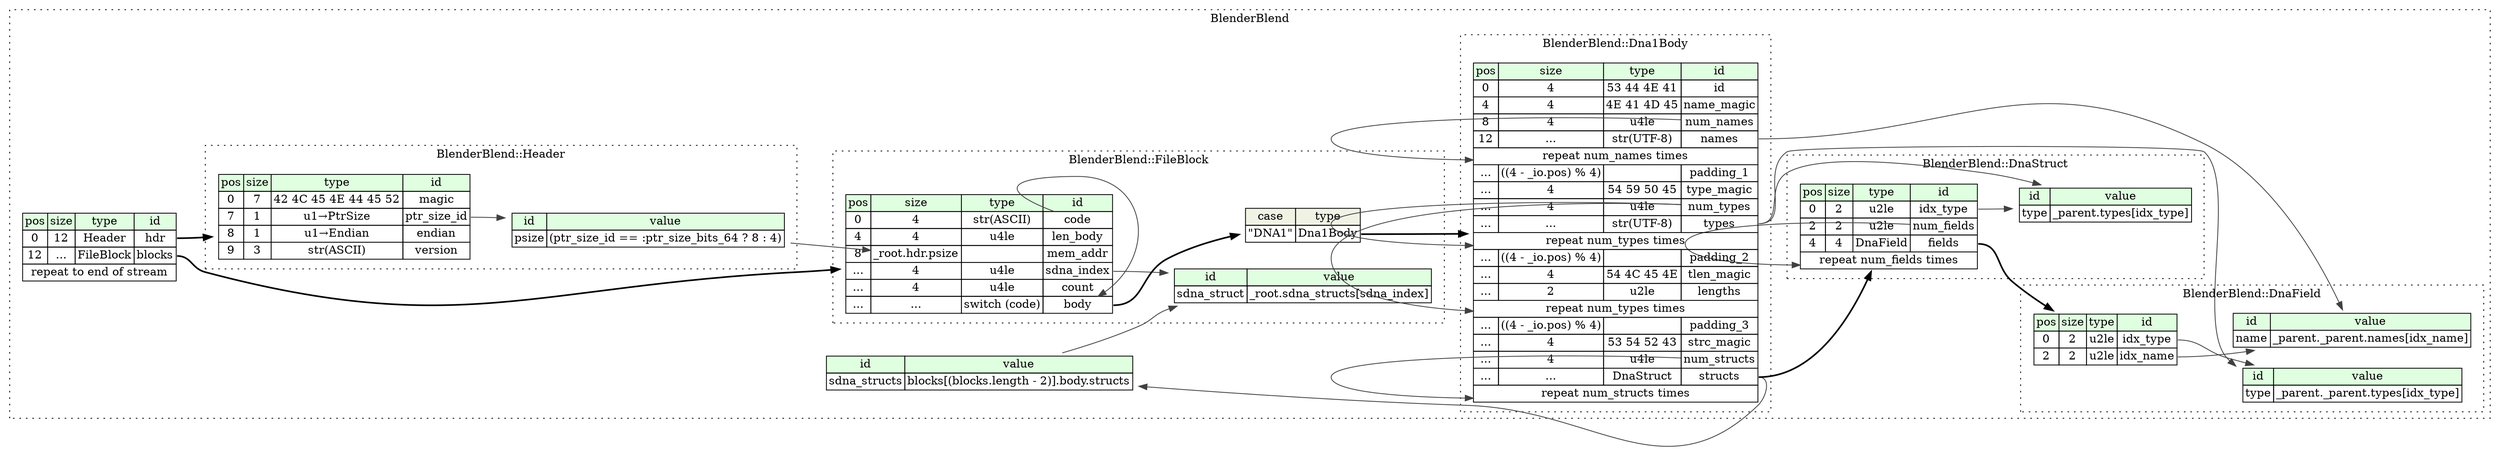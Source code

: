 digraph {
	rankdir=LR;
	node [shape=plaintext];
	subgraph cluster__blender_blend {
		label="BlenderBlend";
		graph[style=dotted];

		blender_blend__seq [label=<<TABLE BORDER="0" CELLBORDER="1" CELLSPACING="0">
			<TR><TD BGCOLOR="#E0FFE0">pos</TD><TD BGCOLOR="#E0FFE0">size</TD><TD BGCOLOR="#E0FFE0">type</TD><TD BGCOLOR="#E0FFE0">id</TD></TR>
			<TR><TD PORT="hdr_pos">0</TD><TD PORT="hdr_size">12</TD><TD>Header</TD><TD PORT="hdr_type">hdr</TD></TR>
			<TR><TD PORT="blocks_pos">12</TD><TD PORT="blocks_size">...</TD><TD>FileBlock</TD><TD PORT="blocks_type">blocks</TD></TR>
			<TR><TD COLSPAN="4" PORT="blocks__repeat">repeat to end of stream</TD></TR>
		</TABLE>>];
		blender_blend__inst__sdna_structs [label=<<TABLE BORDER="0" CELLBORDER="1" CELLSPACING="0">
			<TR><TD BGCOLOR="#E0FFE0">id</TD><TD BGCOLOR="#E0FFE0">value</TD></TR>
			<TR><TD>sdna_structs</TD><TD>blocks[(blocks.length - 2)].body.structs</TD></TR>
		</TABLE>>];
		subgraph cluster__dna_struct {
			label="BlenderBlend::DnaStruct";
			graph[style=dotted];

			dna_struct__seq [label=<<TABLE BORDER="0" CELLBORDER="1" CELLSPACING="0">
				<TR><TD BGCOLOR="#E0FFE0">pos</TD><TD BGCOLOR="#E0FFE0">size</TD><TD BGCOLOR="#E0FFE0">type</TD><TD BGCOLOR="#E0FFE0">id</TD></TR>
				<TR><TD PORT="idx_type_pos">0</TD><TD PORT="idx_type_size">2</TD><TD>u2le</TD><TD PORT="idx_type_type">idx_type</TD></TR>
				<TR><TD PORT="num_fields_pos">2</TD><TD PORT="num_fields_size">2</TD><TD>u2le</TD><TD PORT="num_fields_type">num_fields</TD></TR>
				<TR><TD PORT="fields_pos">4</TD><TD PORT="fields_size">4</TD><TD>DnaField</TD><TD PORT="fields_type">fields</TD></TR>
				<TR><TD COLSPAN="4" PORT="fields__repeat">repeat num_fields times</TD></TR>
			</TABLE>>];
			dna_struct__inst__type [label=<<TABLE BORDER="0" CELLBORDER="1" CELLSPACING="0">
				<TR><TD BGCOLOR="#E0FFE0">id</TD><TD BGCOLOR="#E0FFE0">value</TD></TR>
				<TR><TD>type</TD><TD>_parent.types[idx_type]</TD></TR>
			</TABLE>>];
		}
		subgraph cluster__file_block {
			label="BlenderBlend::FileBlock";
			graph[style=dotted];

			file_block__seq [label=<<TABLE BORDER="0" CELLBORDER="1" CELLSPACING="0">
				<TR><TD BGCOLOR="#E0FFE0">pos</TD><TD BGCOLOR="#E0FFE0">size</TD><TD BGCOLOR="#E0FFE0">type</TD><TD BGCOLOR="#E0FFE0">id</TD></TR>
				<TR><TD PORT="code_pos">0</TD><TD PORT="code_size">4</TD><TD>str(ASCII)</TD><TD PORT="code_type">code</TD></TR>
				<TR><TD PORT="len_body_pos">4</TD><TD PORT="len_body_size">4</TD><TD>u4le</TD><TD PORT="len_body_type">len_body</TD></TR>
				<TR><TD PORT="mem_addr_pos">8</TD><TD PORT="mem_addr_size">_root.hdr.psize</TD><TD></TD><TD PORT="mem_addr_type">mem_addr</TD></TR>
				<TR><TD PORT="sdna_index_pos">...</TD><TD PORT="sdna_index_size">4</TD><TD>u4le</TD><TD PORT="sdna_index_type">sdna_index</TD></TR>
				<TR><TD PORT="count_pos">...</TD><TD PORT="count_size">4</TD><TD>u4le</TD><TD PORT="count_type">count</TD></TR>
				<TR><TD PORT="body_pos">...</TD><TD PORT="body_size">...</TD><TD>switch (code)</TD><TD PORT="body_type">body</TD></TR>
			</TABLE>>];
			file_block__inst__sdna_struct [label=<<TABLE BORDER="0" CELLBORDER="1" CELLSPACING="0">
				<TR><TD BGCOLOR="#E0FFE0">id</TD><TD BGCOLOR="#E0FFE0">value</TD></TR>
				<TR><TD>sdna_struct</TD><TD>_root.sdna_structs[sdna_index]</TD></TR>
			</TABLE>>];
file_block__seq_body_switch [label=<<TABLE BORDER="0" CELLBORDER="1" CELLSPACING="0">
	<TR><TD BGCOLOR="#F0F2E4">case</TD><TD BGCOLOR="#F0F2E4">type</TD></TR>
	<TR><TD>&quot;DNA1&quot;</TD><TD PORT="case0">Dna1Body</TD></TR>
</TABLE>>];
		}
		subgraph cluster__dna1_body {
			label="BlenderBlend::Dna1Body";
			graph[style=dotted];

			dna1_body__seq [label=<<TABLE BORDER="0" CELLBORDER="1" CELLSPACING="0">
				<TR><TD BGCOLOR="#E0FFE0">pos</TD><TD BGCOLOR="#E0FFE0">size</TD><TD BGCOLOR="#E0FFE0">type</TD><TD BGCOLOR="#E0FFE0">id</TD></TR>
				<TR><TD PORT="id_pos">0</TD><TD PORT="id_size">4</TD><TD>53 44 4E 41</TD><TD PORT="id_type">id</TD></TR>
				<TR><TD PORT="name_magic_pos">4</TD><TD PORT="name_magic_size">4</TD><TD>4E 41 4D 45</TD><TD PORT="name_magic_type">name_magic</TD></TR>
				<TR><TD PORT="num_names_pos">8</TD><TD PORT="num_names_size">4</TD><TD>u4le</TD><TD PORT="num_names_type">num_names</TD></TR>
				<TR><TD PORT="names_pos">12</TD><TD PORT="names_size">...</TD><TD>str(UTF-8)</TD><TD PORT="names_type">names</TD></TR>
				<TR><TD COLSPAN="4" PORT="names__repeat">repeat num_names times</TD></TR>
				<TR><TD PORT="padding_1_pos">...</TD><TD PORT="padding_1_size">((4 - _io.pos) % 4)</TD><TD></TD><TD PORT="padding_1_type">padding_1</TD></TR>
				<TR><TD PORT="type_magic_pos">...</TD><TD PORT="type_magic_size">4</TD><TD>54 59 50 45</TD><TD PORT="type_magic_type">type_magic</TD></TR>
				<TR><TD PORT="num_types_pos">...</TD><TD PORT="num_types_size">4</TD><TD>u4le</TD><TD PORT="num_types_type">num_types</TD></TR>
				<TR><TD PORT="types_pos">...</TD><TD PORT="types_size">...</TD><TD>str(UTF-8)</TD><TD PORT="types_type">types</TD></TR>
				<TR><TD COLSPAN="4" PORT="types__repeat">repeat num_types times</TD></TR>
				<TR><TD PORT="padding_2_pos">...</TD><TD PORT="padding_2_size">((4 - _io.pos) % 4)</TD><TD></TD><TD PORT="padding_2_type">padding_2</TD></TR>
				<TR><TD PORT="tlen_magic_pos">...</TD><TD PORT="tlen_magic_size">4</TD><TD>54 4C 45 4E</TD><TD PORT="tlen_magic_type">tlen_magic</TD></TR>
				<TR><TD PORT="lengths_pos">...</TD><TD PORT="lengths_size">2</TD><TD>u2le</TD><TD PORT="lengths_type">lengths</TD></TR>
				<TR><TD COLSPAN="4" PORT="lengths__repeat">repeat num_types times</TD></TR>
				<TR><TD PORT="padding_3_pos">...</TD><TD PORT="padding_3_size">((4 - _io.pos) % 4)</TD><TD></TD><TD PORT="padding_3_type">padding_3</TD></TR>
				<TR><TD PORT="strc_magic_pos">...</TD><TD PORT="strc_magic_size">4</TD><TD>53 54 52 43</TD><TD PORT="strc_magic_type">strc_magic</TD></TR>
				<TR><TD PORT="num_structs_pos">...</TD><TD PORT="num_structs_size">4</TD><TD>u4le</TD><TD PORT="num_structs_type">num_structs</TD></TR>
				<TR><TD PORT="structs_pos">...</TD><TD PORT="structs_size">...</TD><TD>DnaStruct</TD><TD PORT="structs_type">structs</TD></TR>
				<TR><TD COLSPAN="4" PORT="structs__repeat">repeat num_structs times</TD></TR>
			</TABLE>>];
		}
		subgraph cluster__header {
			label="BlenderBlend::Header";
			graph[style=dotted];

			header__seq [label=<<TABLE BORDER="0" CELLBORDER="1" CELLSPACING="0">
				<TR><TD BGCOLOR="#E0FFE0">pos</TD><TD BGCOLOR="#E0FFE0">size</TD><TD BGCOLOR="#E0FFE0">type</TD><TD BGCOLOR="#E0FFE0">id</TD></TR>
				<TR><TD PORT="magic_pos">0</TD><TD PORT="magic_size">7</TD><TD>42 4C 45 4E 44 45 52</TD><TD PORT="magic_type">magic</TD></TR>
				<TR><TD PORT="ptr_size_id_pos">7</TD><TD PORT="ptr_size_id_size">1</TD><TD>u1→PtrSize</TD><TD PORT="ptr_size_id_type">ptr_size_id</TD></TR>
				<TR><TD PORT="endian_pos">8</TD><TD PORT="endian_size">1</TD><TD>u1→Endian</TD><TD PORT="endian_type">endian</TD></TR>
				<TR><TD PORT="version_pos">9</TD><TD PORT="version_size">3</TD><TD>str(ASCII)</TD><TD PORT="version_type">version</TD></TR>
			</TABLE>>];
			header__inst__psize [label=<<TABLE BORDER="0" CELLBORDER="1" CELLSPACING="0">
				<TR><TD BGCOLOR="#E0FFE0">id</TD><TD BGCOLOR="#E0FFE0">value</TD></TR>
				<TR><TD>psize</TD><TD>(ptr_size_id == :ptr_size_bits_64 ? 8 : 4)</TD></TR>
			</TABLE>>];
		}
		subgraph cluster__dna_field {
			label="BlenderBlend::DnaField";
			graph[style=dotted];

			dna_field__seq [label=<<TABLE BORDER="0" CELLBORDER="1" CELLSPACING="0">
				<TR><TD BGCOLOR="#E0FFE0">pos</TD><TD BGCOLOR="#E0FFE0">size</TD><TD BGCOLOR="#E0FFE0">type</TD><TD BGCOLOR="#E0FFE0">id</TD></TR>
				<TR><TD PORT="idx_type_pos">0</TD><TD PORT="idx_type_size">2</TD><TD>u2le</TD><TD PORT="idx_type_type">idx_type</TD></TR>
				<TR><TD PORT="idx_name_pos">2</TD><TD PORT="idx_name_size">2</TD><TD>u2le</TD><TD PORT="idx_name_type">idx_name</TD></TR>
			</TABLE>>];
			dna_field__inst__type [label=<<TABLE BORDER="0" CELLBORDER="1" CELLSPACING="0">
				<TR><TD BGCOLOR="#E0FFE0">id</TD><TD BGCOLOR="#E0FFE0">value</TD></TR>
				<TR><TD>type</TD><TD>_parent._parent.types[idx_type]</TD></TR>
			</TABLE>>];
			dna_field__inst__name [label=<<TABLE BORDER="0" CELLBORDER="1" CELLSPACING="0">
				<TR><TD BGCOLOR="#E0FFE0">id</TD><TD BGCOLOR="#E0FFE0">value</TD></TR>
				<TR><TD>name</TD><TD>_parent._parent.names[idx_name]</TD></TR>
			</TABLE>>];
		}
	}
	blender_blend__seq:hdr_type -> header__seq [style=bold];
	blender_blend__seq:blocks_type -> file_block__seq [style=bold];
	dna1_body__seq:structs_type -> blender_blend__inst__sdna_structs [color="#404040"];
	dna_struct__seq:fields_type -> dna_field__seq [style=bold];
	dna_struct__seq:num_fields_type -> dna_struct__seq:fields__repeat [color="#404040"];
	dna1_body__seq:types_type -> dna_struct__inst__type [color="#404040"];
	dna_struct__seq:idx_type_type -> dna_struct__inst__type [color="#404040"];
	header__inst__psize:psize_type -> file_block__seq:mem_addr_size [color="#404040"];
	file_block__seq:body_type -> file_block__seq_body_switch [style=bold];
	file_block__seq_body_switch:case0 -> dna1_body__seq [style=bold];
	file_block__seq:code_type -> file_block__seq:body_type [color="#404040"];
	blender_blend__inst__sdna_structs:sdna_structs_type -> file_block__inst__sdna_struct [color="#404040"];
	file_block__seq:sdna_index_type -> file_block__inst__sdna_struct [color="#404040"];
	dna1_body__seq:num_names_type -> dna1_body__seq:names__repeat [color="#404040"];
	dna1_body__seq:num_types_type -> dna1_body__seq:types__repeat [color="#404040"];
	dna1_body__seq:num_types_type -> dna1_body__seq:lengths__repeat [color="#404040"];
	dna1_body__seq:structs_type -> dna_struct__seq [style=bold];
	dna1_body__seq:num_structs_type -> dna1_body__seq:structs__repeat [color="#404040"];
	header__seq:ptr_size_id_type -> header__inst__psize [color="#404040"];
	dna1_body__seq:types_type -> dna_field__inst__type [color="#404040"];
	dna_field__seq:idx_type_type -> dna_field__inst__type [color="#404040"];
	dna1_body__seq:names_type -> dna_field__inst__name [color="#404040"];
	dna_field__seq:idx_name_type -> dna_field__inst__name [color="#404040"];
}
